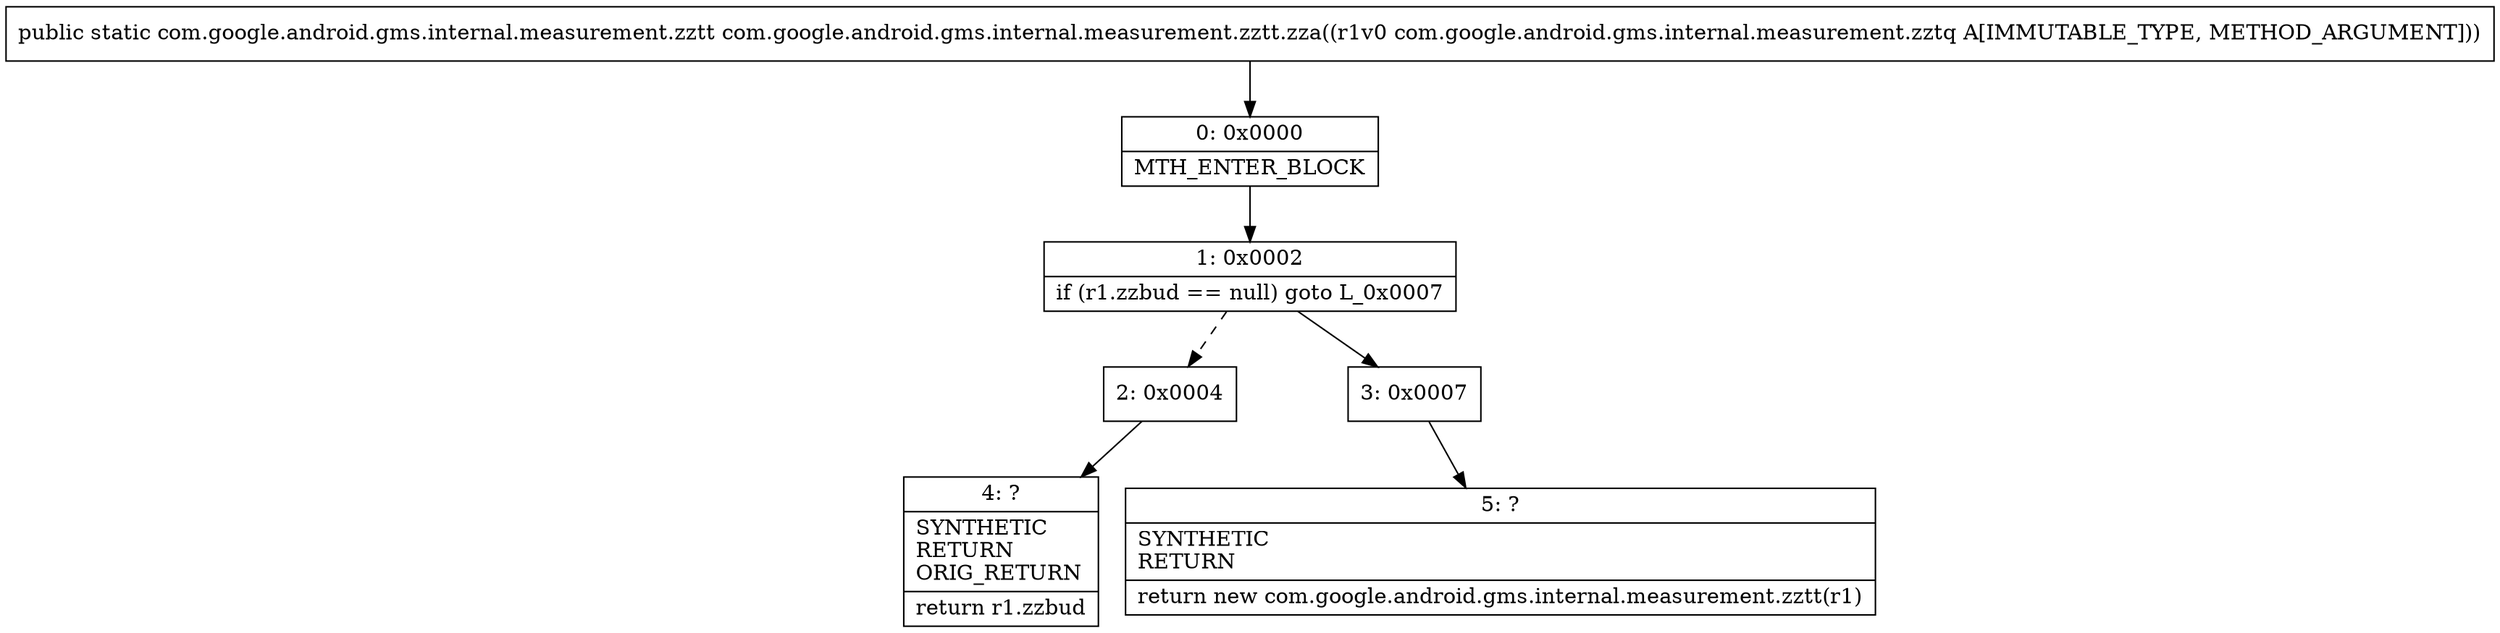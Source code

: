digraph "CFG forcom.google.android.gms.internal.measurement.zztt.zza(Lcom\/google\/android\/gms\/internal\/measurement\/zztq;)Lcom\/google\/android\/gms\/internal\/measurement\/zztt;" {
Node_0 [shape=record,label="{0\:\ 0x0000|MTH_ENTER_BLOCK\l}"];
Node_1 [shape=record,label="{1\:\ 0x0002|if (r1.zzbud == null) goto L_0x0007\l}"];
Node_2 [shape=record,label="{2\:\ 0x0004}"];
Node_3 [shape=record,label="{3\:\ 0x0007}"];
Node_4 [shape=record,label="{4\:\ ?|SYNTHETIC\lRETURN\lORIG_RETURN\l|return r1.zzbud\l}"];
Node_5 [shape=record,label="{5\:\ ?|SYNTHETIC\lRETURN\l|return new com.google.android.gms.internal.measurement.zztt(r1)\l}"];
MethodNode[shape=record,label="{public static com.google.android.gms.internal.measurement.zztt com.google.android.gms.internal.measurement.zztt.zza((r1v0 com.google.android.gms.internal.measurement.zztq A[IMMUTABLE_TYPE, METHOD_ARGUMENT])) }"];
MethodNode -> Node_0;
Node_0 -> Node_1;
Node_1 -> Node_2[style=dashed];
Node_1 -> Node_3;
Node_2 -> Node_4;
Node_3 -> Node_5;
}

